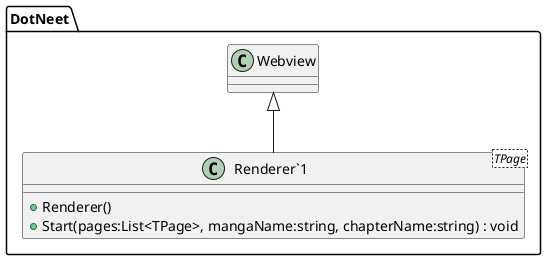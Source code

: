 @startuml
namespace DotNeet {
	class "Renderer`1"<TPage> {
		+ Renderer()
		+ Start(pages:List<TPage>, mangaName:string, chapterName:string) : void
	}
	Webview <|-- "Renderer`1"
}
@enduml
